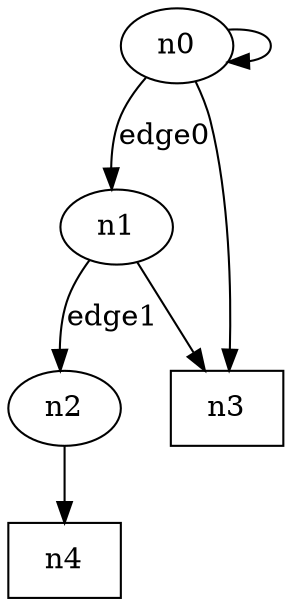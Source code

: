 strict digraph {
    n0 [ shape=ellipse]
    n1 [ shape=ellipse]
    n0 -> n1 [label="edge0"]
    n2 [ shape=ellipse]
    n1 -> n2 [label="edge1"]
    n3 [ shape=box]
    n0 -> n3
    n0 -> n0
    n1 -> n3
    n4 [ shape=box]
    n2 -> n4
}